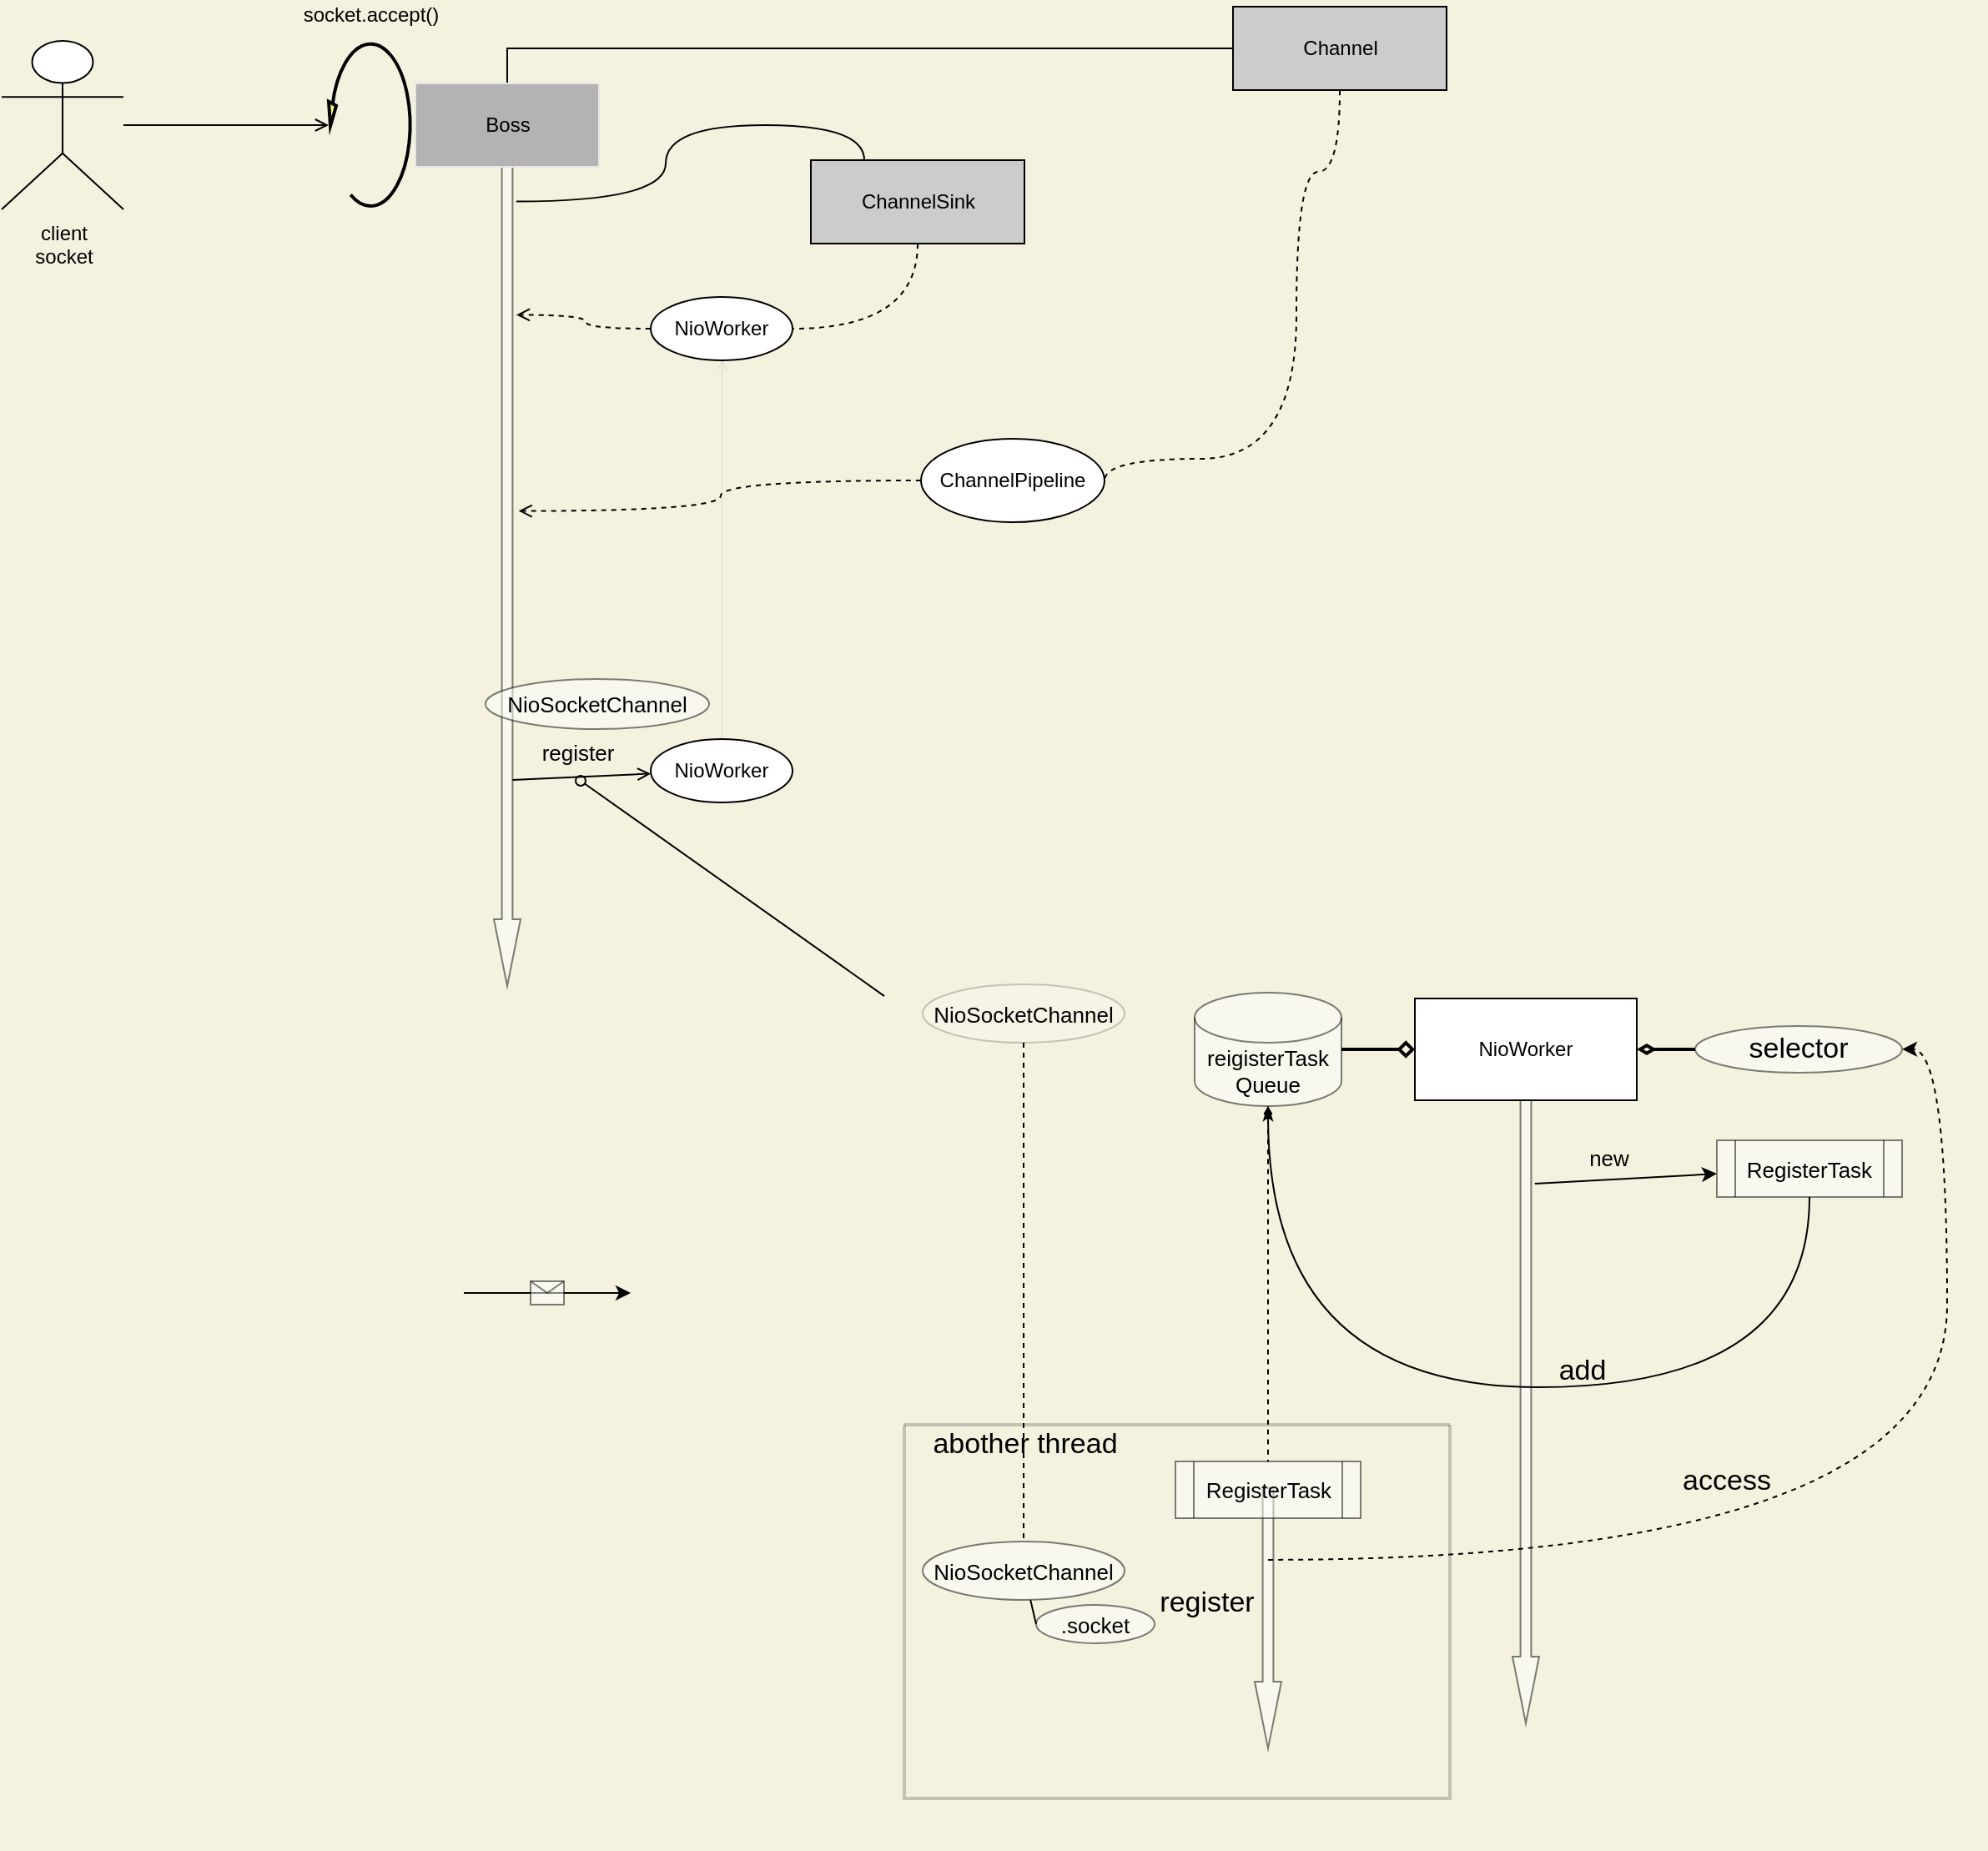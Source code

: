 <mxfile version="18.1.2" type="github">
  <diagram id="C5RBs43oDa-KdzZeNtuy" name="Page-1">
    <mxGraphModel dx="1039" dy="588" grid="0" gridSize="10" guides="1" tooltips="1" connect="1" arrows="1" fold="1" page="1" pageScale="1" pageWidth="1654" pageHeight="2336" background="#F4F1DE" math="0" shadow="0">
      <root>
        <mxCell id="WIyWlLk6GJQsqaUBKTNV-0" />
        <mxCell id="WIyWlLk6GJQsqaUBKTNV-1" parent="WIyWlLk6GJQsqaUBKTNV-0" />
        <mxCell id="JJd1Dyh_8KR_ng7A4it1-5" value="" style="verticalLabelPosition=bottom;verticalAlign=top;html=1;strokeWidth=1;shape=mxgraph.arrows2.arrow;dy=0.6;dx=40;notch=0;rotation=90;opacity=50;" parent="WIyWlLk6GJQsqaUBKTNV-1" vertex="1">
          <mxGeometry x="111" y="440" width="496" height="16" as="geometry" />
        </mxCell>
        <mxCell id="mQrJLGn_2oOqnH6kh-GI-0" style="edgeStyle=orthogonalEdgeStyle;rounded=0;orthogonalLoop=1;jettySize=auto;html=1;startArrow=open;startFill=0;endArrow=none;endFill=0;entryX=1;entryY=0.5;entryDx=0;entryDy=0;exitX=0.98;exitY=0.5;exitDx=0;exitDy=0;" parent="WIyWlLk6GJQsqaUBKTNV-1" source="mQrJLGn_2oOqnH6kh-GI-3" target="mQrJLGn_2oOqnH6kh-GI-1" edge="1">
          <mxGeometry relative="1" as="geometry">
            <mxPoint x="306" y="91" as="targetPoint" />
            <mxPoint x="258" y="180" as="sourcePoint" />
          </mxGeometry>
        </mxCell>
        <mxCell id="iZjJDSIqUdO2it0r3Fah-3" style="edgeStyle=orthogonalEdgeStyle;rounded=0;orthogonalLoop=1;jettySize=auto;html=1;entryX=0;entryY=0.5;entryDx=0;entryDy=0;exitX=0.5;exitY=0;exitDx=0;exitDy=0;endArrow=none;endFill=0;strokeWidth=1;" edge="1" parent="WIyWlLk6GJQsqaUBKTNV-1" source="CBt1W6F0eVTfvMk-Idz6-0" target="iZjJDSIqUdO2it0r3Fah-2">
          <mxGeometry relative="1" as="geometry" />
        </mxCell>
        <mxCell id="CBt1W6F0eVTfvMk-Idz6-0" value="Boss" style="html=1;fillColor=#B3B3B3;strokeColor=#E6E6E6;" parent="WIyWlLk6GJQsqaUBKTNV-1" vertex="1">
          <mxGeometry x="304" y="155" width="110" height="50" as="geometry" />
        </mxCell>
        <mxCell id="JJd1Dyh_8KR_ng7A4it1-3" style="edgeStyle=orthogonalEdgeStyle;rounded=0;orthogonalLoop=1;jettySize=auto;html=1;entryX=0.189;entryY=0.159;entryDx=0;entryDy=0;entryPerimeter=0;curved=1;endArrow=open;endFill=0;dashed=1;" parent="WIyWlLk6GJQsqaUBKTNV-1" source="CBt1W6F0eVTfvMk-Idz6-3" target="JJd1Dyh_8KR_ng7A4it1-5" edge="1">
          <mxGeometry relative="1" as="geometry">
            <mxPoint x="385" y="373" as="targetPoint" />
          </mxGeometry>
        </mxCell>
        <mxCell id="iZjJDSIqUdO2it0r3Fah-18" value="" style="rounded=0;orthogonalLoop=1;jettySize=auto;html=1;fontSize=13;startArrow=open;startFill=0;endArrow=none;endFill=0;strokeWidth=0;exitX=0.5;exitY=1;exitDx=0;exitDy=0;" edge="1" parent="WIyWlLk6GJQsqaUBKTNV-1" source="CBt1W6F0eVTfvMk-Idz6-3" target="iZjJDSIqUdO2it0r3Fah-17">
          <mxGeometry relative="1" as="geometry" />
        </mxCell>
        <mxCell id="CBt1W6F0eVTfvMk-Idz6-3" value="NioWorker" style="ellipse;whiteSpace=wrap;html=1;fontFamily=Helvetica;fontSize=12;fontColor=default;align=center;strokeColor=default;fillColor=default;" parent="WIyWlLk6GJQsqaUBKTNV-1" vertex="1">
          <mxGeometry x="445" y="283" width="85" height="38" as="geometry" />
        </mxCell>
        <mxCell id="mQrJLGn_2oOqnH6kh-GI-1" value="client&lt;br&gt;socket" style="shape=umlActor;verticalLabelPosition=bottom;verticalAlign=top;html=1;fontFamily=Helvetica;fontSize=12;fontColor=default;align=center;strokeColor=default;fillColor=default;" parent="WIyWlLk6GJQsqaUBKTNV-1" vertex="1">
          <mxGeometry x="56" y="129.5" width="73" height="101" as="geometry" />
        </mxCell>
        <mxCell id="mQrJLGn_2oOqnH6kh-GI-3" value="" style="verticalLabelPosition=bottom;html=1;verticalAlign=top;strokeWidth=2;shape=mxgraph.lean_mapping.physical_pull;pointerEvents=1;fillColor=#FFFA75;rotation=-180;" parent="WIyWlLk6GJQsqaUBKTNV-1" vertex="1">
          <mxGeometry x="252" y="131" width="49" height="98" as="geometry" />
        </mxCell>
        <mxCell id="mQrJLGn_2oOqnH6kh-GI-4" value="socket.accept()" style="text;html=1;align=center;verticalAlign=middle;resizable=0;points=[];autosize=1;strokeColor=none;fillColor=none;" parent="WIyWlLk6GJQsqaUBKTNV-1" vertex="1">
          <mxGeometry x="227.5" y="105" width="98" height="18" as="geometry" />
        </mxCell>
        <mxCell id="JJd1Dyh_8KR_ng7A4it1-6" style="edgeStyle=orthogonalEdgeStyle;rounded=0;orthogonalLoop=1;jettySize=auto;html=1;exitX=0.5;exitY=1;exitDx=0;exitDy=0;curved=1;endArrow=none;endFill=0;entryX=1;entryY=0.5;entryDx=0;entryDy=0;startArrow=none;dashed=1;" parent="WIyWlLk6GJQsqaUBKTNV-1" source="CBt1W6F0eVTfvMk-Idz6-1" target="CBt1W6F0eVTfvMk-Idz6-3" edge="1">
          <mxGeometry relative="1" as="geometry" />
        </mxCell>
        <mxCell id="CBt1W6F0eVTfvMk-Idz6-1" value="ChannelSink" style="html=1;fillColor=#CCCCCC;" parent="WIyWlLk6GJQsqaUBKTNV-1" vertex="1">
          <mxGeometry x="541" y="201" width="128" height="50" as="geometry" />
        </mxCell>
        <mxCell id="JJd1Dyh_8KR_ng7A4it1-8" value="" style="edgeStyle=orthogonalEdgeStyle;rounded=0;orthogonalLoop=1;jettySize=auto;html=1;exitX=0.052;exitY=0.159;exitDx=0;exitDy=0;exitPerimeter=0;curved=1;endArrow=none;endFill=0;entryX=0.25;entryY=0;entryDx=0;entryDy=0;" parent="WIyWlLk6GJQsqaUBKTNV-1" source="JJd1Dyh_8KR_ng7A4it1-5" target="CBt1W6F0eVTfvMk-Idz6-1" edge="1">
          <mxGeometry relative="1" as="geometry">
            <mxPoint x="364.456" y="246" as="sourcePoint" />
            <mxPoint x="637.25" y="291" as="targetPoint" />
          </mxGeometry>
        </mxCell>
        <mxCell id="iZjJDSIqUdO2it0r3Fah-4" style="edgeStyle=orthogonalEdgeStyle;rounded=0;orthogonalLoop=1;jettySize=auto;html=1;entryX=0.426;entryY=0.074;entryDx=0;entryDy=0;entryPerimeter=0;startArrow=none;startFill=0;endArrow=open;endFill=0;curved=1;dashed=1;" edge="1" parent="WIyWlLk6GJQsqaUBKTNV-1" source="CBt1W6F0eVTfvMk-Idz6-2" target="JJd1Dyh_8KR_ng7A4it1-5">
          <mxGeometry relative="1" as="geometry">
            <Array as="points" />
          </mxGeometry>
        </mxCell>
        <mxCell id="iZjJDSIqUdO2it0r3Fah-2" value="Channel" style="html=1;fillColor=#CCCCCC;" vertex="1" parent="WIyWlLk6GJQsqaUBKTNV-1">
          <mxGeometry x="794" y="109" width="128" height="50" as="geometry" />
        </mxCell>
        <mxCell id="CBt1W6F0eVTfvMk-Idz6-2" value="ChannelPipeline" style="ellipse;whiteSpace=wrap;html=1;fontFamily=Helvetica;fontSize=12;fontColor=default;align=center;strokeColor=default;fillColor=default;" parent="WIyWlLk6GJQsqaUBKTNV-1" vertex="1">
          <mxGeometry x="607" y="368" width="110" height="50" as="geometry" />
        </mxCell>
        <mxCell id="iZjJDSIqUdO2it0r3Fah-5" value="" style="edgeStyle=orthogonalEdgeStyle;rounded=0;orthogonalLoop=1;jettySize=auto;html=1;entryX=1;entryY=0.5;entryDx=0;entryDy=0;startArrow=none;startFill=0;endArrow=none;endFill=0;curved=1;exitX=0.5;exitY=1;exitDx=0;exitDy=0;dashed=1;" edge="1" parent="WIyWlLk6GJQsqaUBKTNV-1" source="iZjJDSIqUdO2it0r3Fah-2" target="CBt1W6F0eVTfvMk-Idz6-2">
          <mxGeometry relative="1" as="geometry">
            <mxPoint x="858" y="159" as="sourcePoint" />
            <mxPoint x="366.728" y="414.768" as="targetPoint" />
            <Array as="points">
              <mxPoint x="858" y="208" />
              <mxPoint x="832" y="208" />
              <mxPoint x="832" y="380" />
              <mxPoint x="717" y="380" />
            </Array>
          </mxGeometry>
        </mxCell>
        <mxCell id="iZjJDSIqUdO2it0r3Fah-22" style="edgeStyle=none;rounded=0;orthogonalLoop=1;jettySize=auto;html=1;entryX=0.751;entryY=0.301;entryDx=0;entryDy=0;entryPerimeter=0;fontSize=13;startArrow=open;startFill=0;endArrow=none;endFill=0;strokeWidth=1;" edge="1" parent="WIyWlLk6GJQsqaUBKTNV-1" source="iZjJDSIqUdO2it0r3Fah-17" target="JJd1Dyh_8KR_ng7A4it1-5">
          <mxGeometry relative="1" as="geometry" />
        </mxCell>
        <mxCell id="iZjJDSIqUdO2it0r3Fah-17" value="NioWorker" style="ellipse;whiteSpace=wrap;html=1;fontFamily=Helvetica;fontSize=12;fontColor=default;align=center;strokeColor=default;fillColor=default;" vertex="1" parent="WIyWlLk6GJQsqaUBKTNV-1">
          <mxGeometry x="445" y="548" width="85" height="38" as="geometry" />
        </mxCell>
        <mxCell id="iZjJDSIqUdO2it0r3Fah-9" value="NioSocketChannel" style="ellipse;whiteSpace=wrap;html=1;fontSize=13;strokeWidth=1;fillColor=#FFFFFF;opacity=50;" vertex="1" parent="WIyWlLk6GJQsqaUBKTNV-1">
          <mxGeometry x="346" y="512" width="134" height="30" as="geometry" />
        </mxCell>
        <mxCell id="iZjJDSIqUdO2it0r3Fah-24" value="register" style="text;html=1;align=center;verticalAlign=middle;resizable=0;points=[];autosize=1;strokeColor=none;fillColor=none;fontSize=13;" vertex="1" parent="WIyWlLk6GJQsqaUBKTNV-1">
          <mxGeometry x="374" y="546" width="53" height="20" as="geometry" />
        </mxCell>
        <mxCell id="iZjJDSIqUdO2it0r3Fah-25" value="" style="endArrow=none;html=1;rounded=0;fontSize=13;strokeWidth=1;startArrow=oval;startFill=0;endFill=0;" edge="1" parent="WIyWlLk6GJQsqaUBKTNV-1" target="iZjJDSIqUdO2it0r3Fah-26">
          <mxGeometry width="50" height="50" relative="1" as="geometry">
            <mxPoint x="403" y="573" as="sourcePoint" />
            <mxPoint x="685" y="759" as="targetPoint" />
          </mxGeometry>
        </mxCell>
        <mxCell id="iZjJDSIqUdO2it0r3Fah-26" value="" style="swimlane;startSize=0;fontSize=13;strokeWidth=1;fillColor=#FFFF00;opacity=0;" vertex="1" parent="WIyWlLk6GJQsqaUBKTNV-1">
          <mxGeometry x="585" y="659" width="660" height="554" as="geometry">
            <mxRectangle x="585" y="659" width="50" height="44" as="alternateBounds" />
          </mxGeometry>
        </mxCell>
        <mxCell id="iZjJDSIqUdO2it0r3Fah-35" value="" style="verticalLabelPosition=bottom;verticalAlign=top;html=1;strokeWidth=1;shape=mxgraph.arrows2.arrow;dy=0.6;dx=40;notch=0;rotation=90;opacity=50;" vertex="1" parent="iZjJDSIqUdO2it0r3Fah-26">
          <mxGeometry x="191.5" y="278" width="386" height="16" as="geometry" />
        </mxCell>
        <mxCell id="iZjJDSIqUdO2it0r3Fah-47" style="edgeStyle=orthogonalEdgeStyle;curved=1;rounded=0;orthogonalLoop=1;jettySize=auto;html=1;fontSize=17;startArrow=diamondThin;startFill=0;endArrow=none;endFill=0;strokeWidth=2;" edge="1" parent="iZjJDSIqUdO2it0r3Fah-26" source="iZjJDSIqUdO2it0r3Fah-27" target="iZjJDSIqUdO2it0r3Fah-46">
          <mxGeometry relative="1" as="geometry" />
        </mxCell>
        <mxCell id="iZjJDSIqUdO2it0r3Fah-27" value="NioWorker" style="rounded=0;whiteSpace=wrap;html=1;fontFamily=Helvetica;fontSize=12;fontColor=default;align=center;strokeColor=default;fillColor=default;" vertex="1" parent="iZjJDSIqUdO2it0r3Fah-26">
          <mxGeometry x="318" y="44.5" width="133" height="61" as="geometry" />
        </mxCell>
        <mxCell id="iZjJDSIqUdO2it0r3Fah-41" style="edgeStyle=none;rounded=0;orthogonalLoop=1;jettySize=auto;html=1;entryX=0.162;entryY=0.162;entryDx=0;entryDy=0;entryPerimeter=0;fontSize=13;startArrow=classic;startFill=1;endArrow=none;endFill=0;strokeWidth=1;" edge="1" parent="iZjJDSIqUdO2it0r3Fah-26" source="iZjJDSIqUdO2it0r3Fah-36" target="iZjJDSIqUdO2it0r3Fah-35">
          <mxGeometry relative="1" as="geometry" />
        </mxCell>
        <mxCell id="iZjJDSIqUdO2it0r3Fah-45" style="edgeStyle=orthogonalEdgeStyle;rounded=0;orthogonalLoop=1;jettySize=auto;html=1;entryX=0.5;entryY=1;entryDx=0;entryDy=0;entryPerimeter=0;fontSize=13;startArrow=none;startFill=0;endArrow=classicThin;endFill=1;strokeWidth=1;exitX=0.5;exitY=1;exitDx=0;exitDy=0;curved=1;" edge="1" parent="iZjJDSIqUdO2it0r3Fah-26" source="iZjJDSIqUdO2it0r3Fah-36" target="iZjJDSIqUdO2it0r3Fah-42">
          <mxGeometry relative="1" as="geometry">
            <Array as="points">
              <mxPoint x="555" y="277.5" />
              <mxPoint x="230" y="277.5" />
            </Array>
          </mxGeometry>
        </mxCell>
        <mxCell id="iZjJDSIqUdO2it0r3Fah-56" value="add" style="edgeLabel;html=1;align=center;verticalAlign=middle;resizable=0;points=[];fontSize=17;labelBackgroundColor=none;" vertex="1" connectable="0" parent="iZjJDSIqUdO2it0r3Fah-45">
          <mxGeometry x="-0.147" y="-1" relative="1" as="geometry">
            <mxPoint x="8" y="-9" as="offset" />
          </mxGeometry>
        </mxCell>
        <mxCell id="iZjJDSIqUdO2it0r3Fah-36" value="RegisterTask" style="shape=process;whiteSpace=wrap;html=1;backgroundOutline=1;fontSize=13;strokeWidth=1;fillColor=#FFFFFF;opacity=50;" vertex="1" parent="iZjJDSIqUdO2it0r3Fah-26">
          <mxGeometry x="499" y="129.5" width="111" height="34" as="geometry" />
        </mxCell>
        <mxCell id="iZjJDSIqUdO2it0r3Fah-43" style="edgeStyle=none;rounded=0;orthogonalLoop=1;jettySize=auto;html=1;entryX=0;entryY=0.5;entryDx=0;entryDy=0;fontSize=13;startArrow=none;startFill=0;endArrow=diamond;endFill=0;strokeWidth=2;" edge="1" parent="iZjJDSIqUdO2it0r3Fah-26" source="iZjJDSIqUdO2it0r3Fah-42" target="iZjJDSIqUdO2it0r3Fah-27">
          <mxGeometry relative="1" as="geometry" />
        </mxCell>
        <mxCell id="iZjJDSIqUdO2it0r3Fah-51" style="edgeStyle=orthogonalEdgeStyle;curved=1;rounded=0;orthogonalLoop=1;jettySize=auto;html=1;fontSize=17;startArrow=diamondThin;startFill=0;endArrow=none;endFill=0;strokeWidth=1;dashed=1;" edge="1" parent="iZjJDSIqUdO2it0r3Fah-26" source="iZjJDSIqUdO2it0r3Fah-42" target="iZjJDSIqUdO2it0r3Fah-49">
          <mxGeometry relative="1" as="geometry" />
        </mxCell>
        <mxCell id="iZjJDSIqUdO2it0r3Fah-42" value="reigisterTask&lt;br&gt;Queue" style="shape=cylinder3;whiteSpace=wrap;html=1;boundedLbl=1;backgroundOutline=1;size=15;fontSize=13;strokeWidth=1;fillColor=#FFFFFF;opacity=50;" vertex="1" parent="iZjJDSIqUdO2it0r3Fah-26">
          <mxGeometry x="186" y="41" width="88" height="68" as="geometry" />
        </mxCell>
        <mxCell id="iZjJDSIqUdO2it0r3Fah-44" value="new" style="text;html=1;align=center;verticalAlign=middle;resizable=0;points=[];autosize=1;strokeColor=none;fillColor=none;fontSize=13;" vertex="1" parent="iZjJDSIqUdO2it0r3Fah-26">
          <mxGeometry x="417" y="129.5" width="34" height="20" as="geometry" />
        </mxCell>
        <mxCell id="iZjJDSIqUdO2it0r3Fah-46" value="selector" style="ellipse;whiteSpace=wrap;html=1;fontSize=17;strokeWidth=1;fillColor=#FFFFFF;opacity=50;" vertex="1" parent="iZjJDSIqUdO2it0r3Fah-26">
          <mxGeometry x="486" y="61" width="124" height="28" as="geometry" />
        </mxCell>
        <mxCell id="iZjJDSIqUdO2it0r3Fah-52" value="" style="verticalLabelPosition=bottom;verticalAlign=top;html=1;strokeWidth=1;shape=mxgraph.arrows2.arrow;dy=0.6;dx=40;notch=0;rotation=90;opacity=50;" vertex="1" parent="iZjJDSIqUdO2it0r3Fah-26">
          <mxGeometry x="152" y="408" width="156" height="16" as="geometry" />
        </mxCell>
        <mxCell id="iZjJDSIqUdO2it0r3Fah-49" value="RegisterTask" style="shape=process;whiteSpace=wrap;html=1;backgroundOutline=1;fontSize=13;strokeWidth=1;fillColor=#FFFFFF;opacity=50;" vertex="1" parent="iZjJDSIqUdO2it0r3Fah-26">
          <mxGeometry x="174.5" y="322" width="111" height="34" as="geometry" />
        </mxCell>
        <mxCell id="iZjJDSIqUdO2it0r3Fah-54" value="register" style="text;html=1;align=center;verticalAlign=middle;resizable=0;points=[];autosize=1;strokeColor=none;fillColor=none;fontSize=17;" vertex="1" parent="iZjJDSIqUdO2it0r3Fah-26">
          <mxGeometry x="159" y="395" width="67" height="24" as="geometry" />
        </mxCell>
        <mxCell id="iZjJDSIqUdO2it0r3Fah-50" style="edgeStyle=orthogonalEdgeStyle;curved=1;rounded=0;orthogonalLoop=1;jettySize=auto;html=1;entryX=1;entryY=0.5;entryDx=0;entryDy=0;fontSize=17;startArrow=none;startFill=0;endArrow=classic;endFill=1;strokeWidth=1;dashed=1;exitX=0.276;exitY=0.5;exitDx=0;exitDy=0;exitPerimeter=0;" edge="1" parent="iZjJDSIqUdO2it0r3Fah-26">
          <mxGeometry relative="1" as="geometry">
            <mxPoint x="230" y="380.956" as="sourcePoint" />
            <mxPoint x="610" y="74.9" as="targetPoint" />
            <Array as="points">
              <mxPoint x="637" y="381" />
              <mxPoint x="637" y="75" />
            </Array>
          </mxGeometry>
        </mxCell>
        <mxCell id="iZjJDSIqUdO2it0r3Fah-60" value="access" style="text;html=1;strokeColor=none;fillColor=none;align=center;verticalAlign=middle;whiteSpace=wrap;rounded=0;labelBackgroundColor=none;fontSize=17;opacity=0;" vertex="1" parent="iZjJDSIqUdO2it0r3Fah-26">
          <mxGeometry x="475" y="319" width="60" height="30" as="geometry" />
        </mxCell>
        <mxCell id="iZjJDSIqUdO2it0r3Fah-62" value=".socket" style="ellipse;whiteSpace=wrap;html=1;fontSize=13;strokeWidth=1;fillColor=#FFFFFF;opacity=50;" vertex="1" parent="iZjJDSIqUdO2it0r3Fah-26">
          <mxGeometry x="91" y="408" width="71" height="23" as="geometry" />
        </mxCell>
        <mxCell id="iZjJDSIqUdO2it0r3Fah-55" value="NioSocketChannel&lt;br&gt;" style="ellipse;whiteSpace=wrap;html=1;fontSize=13;strokeWidth=1;fillColor=#FFFFFF;opacity=50;" vertex="1" parent="iZjJDSIqUdO2it0r3Fah-26">
          <mxGeometry x="23" y="370" width="121" height="35" as="geometry" />
        </mxCell>
        <mxCell id="iZjJDSIqUdO2it0r3Fah-63" value="" style="rounded=0;orthogonalLoop=1;jettySize=auto;html=1;fontSize=17;startArrow=none;startFill=0;endArrow=none;endFill=0;strokeWidth=1;entryX=0;entryY=0.5;entryDx=0;entryDy=0;" edge="1" parent="iZjJDSIqUdO2it0r3Fah-26" source="iZjJDSIqUdO2it0r3Fah-55" target="iZjJDSIqUdO2it0r3Fah-62">
          <mxGeometry relative="1" as="geometry" />
        </mxCell>
        <mxCell id="iZjJDSIqUdO2it0r3Fah-65" style="edgeStyle=none;rounded=0;orthogonalLoop=1;jettySize=auto;html=1;fontSize=17;startArrow=none;startFill=0;endArrow=none;endFill=0;strokeWidth=1;dashed=1;" edge="1" parent="iZjJDSIqUdO2it0r3Fah-26" source="iZjJDSIqUdO2it0r3Fah-64" target="iZjJDSIqUdO2it0r3Fah-55">
          <mxGeometry relative="1" as="geometry" />
        </mxCell>
        <mxCell id="iZjJDSIqUdO2it0r3Fah-64" value="NioSocketChannel&lt;br&gt;" style="ellipse;whiteSpace=wrap;html=1;fontSize=13;strokeWidth=1;fillColor=#FFFFFF;opacity=20;" vertex="1" parent="iZjJDSIqUdO2it0r3Fah-26">
          <mxGeometry x="23" y="36" width="121" height="35" as="geometry" />
        </mxCell>
        <mxCell id="iZjJDSIqUdO2it0r3Fah-66" value="" style="swimlane;startSize=0;labelBackgroundColor=none;fontSize=17;strokeWidth=2;fillColor=#FFFFFF;opacity=20;" vertex="1" parent="iZjJDSIqUdO2it0r3Fah-26">
          <mxGeometry x="12" y="300" width="327" height="224" as="geometry">
            <mxRectangle x="12" y="300" width="50" height="44" as="alternateBounds" />
          </mxGeometry>
        </mxCell>
        <mxCell id="iZjJDSIqUdO2it0r3Fah-67" value="abother thread" style="text;html=1;align=center;verticalAlign=middle;resizable=0;points=[];autosize=1;strokeColor=none;fillColor=none;fontSize=17;" vertex="1" parent="iZjJDSIqUdO2it0r3Fah-66">
          <mxGeometry x="11" width="121" height="24" as="geometry" />
        </mxCell>
        <mxCell id="iZjJDSIqUdO2it0r3Fah-30" value="" style="endArrow=classic;html=1;rounded=0;fontSize=13;strokeWidth=1;" edge="1" parent="WIyWlLk6GJQsqaUBKTNV-1">
          <mxGeometry relative="1" as="geometry">
            <mxPoint x="333" y="880" as="sourcePoint" />
            <mxPoint x="433" y="880" as="targetPoint" />
          </mxGeometry>
        </mxCell>
        <mxCell id="iZjJDSIqUdO2it0r3Fah-31" value="" style="shape=message;html=1;outlineConnect=0;fontSize=13;strokeWidth=1;fillColor=#FFFFFF;opacity=50;" vertex="1" parent="iZjJDSIqUdO2it0r3Fah-30">
          <mxGeometry width="20" height="14" relative="1" as="geometry">
            <mxPoint x="-10" y="-7" as="offset" />
          </mxGeometry>
        </mxCell>
      </root>
    </mxGraphModel>
  </diagram>
</mxfile>
